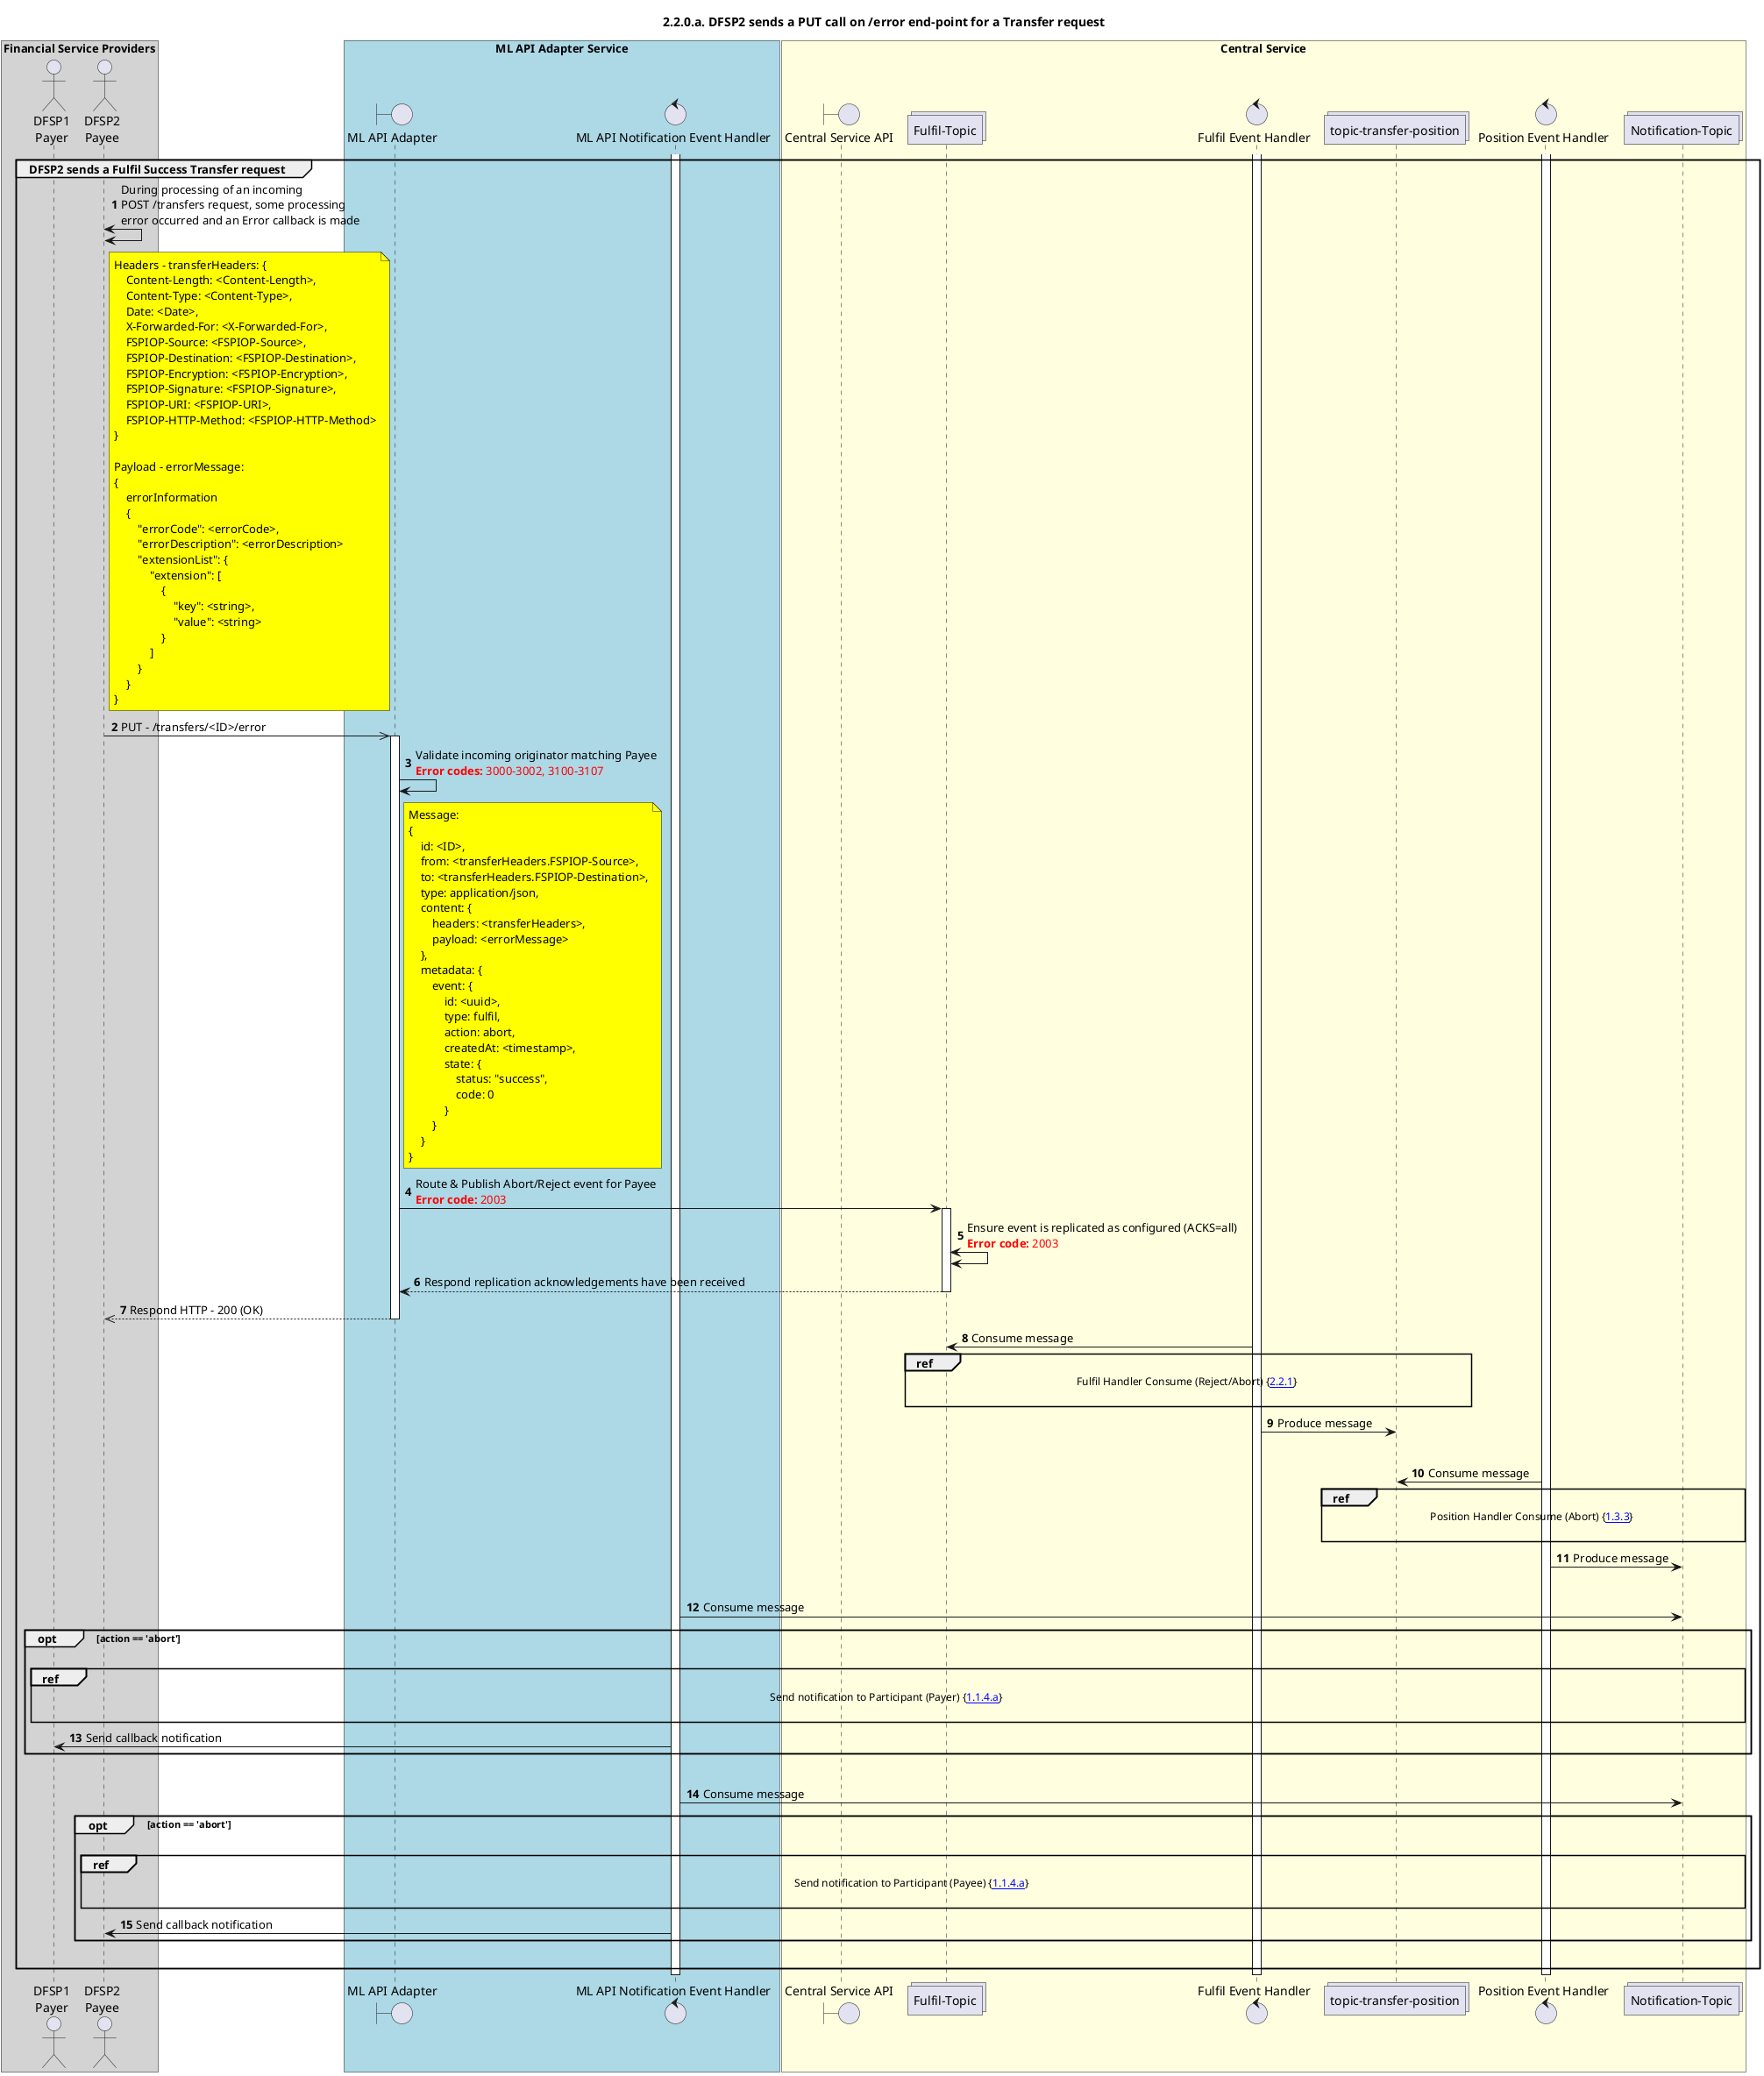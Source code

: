 /'*****
 License
 --------------
 Copyright © 2017 Bill & Melinda Gates Foundation
 The Mojaloop files are made available by the Bill & Melinda Gates Foundation under the Apache License, Version 2.0 (the "License") and you may not use these files except in compliance with the License. You may obtain a copy of the License at
 http://www.apache.org/licenses/LICENSE-2.0
 Unless required by applicable law or agreed to in writing, the Mojaloop files are distributed on an "AS IS" BASIS, WITHOUT WARRANTIES OR CONDITIONS OF ANY KIND, either express or implied. See the License for the specific language governing permissions and limitations under the License.
 Contributors
 --------------
 This is the official list of the Mojaloop project contributors for this file.
 Names of the original copyright holders (individuals or organizations)
 should be listed with a '*' in the first column. People who have
 contributed from an organization can be listed under the organization
 that actually holds the copyright for their contributions (see the
 Gates Foundation organization for an example). Those individuals should have
 their names indented and be marked with a '-'. Email address can be added
 optionally within square brackets <email>.
 * Gates Foundation
 - Name Surname <name.surname@gatesfoundation.com>

 * Sam Kummary <sam@modusbox.com>
 --------------
******'/

@startuml
' declate title
title 2.2.0.a. DFSP2 sends a PUT call on /error end-point for a Transfer request

autonumber
' Actor Keys:
'   boundary - APIs/Interfaces, etc
'   collections - Kafka Topics
'   control - Kafka Consumers
'   entity - Database Access Objects
'   database - Database Persistance Store

' declare actors
actor "DFSP1\nPayer" as DFSP1
actor "DFSP2\nPayee" as DFSP2
boundary "ML API Adapter" as MLAPI
control "ML API Notification Event Handler" as NOTIFY_HANDLER
boundary "Central Service API" as CSAPI
collections "Fulfil-Topic" as TOPIC_FULFIL
control "Fulfil Event Handler" as FULF_HANDLER
collections "topic-transfer-position" as TOPIC_TRANSFER_POSITION
control "Position Event Handler" as POS_HANDLER
collections "Notification-Topic" as TOPIC_NOTIFICATIONS

box "Financial Service Providers" #lightGray
	participant DFSP1
	participant DFSP2
end box

box "ML API Adapter Service" #LightBlue
	participant MLAPI
	participant NOTIFY_HANDLER
end box

box "Central Service" #LightYellow
    participant CSAPI
	participant TOPIC_FULFIL
    participant FULF_HANDLER
    participant TOPIC_TRANSFER_POSITION
    participant POS_HANDLER
    participant TOPIC_NOTIFICATIONS
end box

' start flow
activate NOTIFY_HANDLER
activate FULF_HANDLER
activate POS_HANDLER
group DFSP2 sends a Fulfil Success Transfer request
    DFSP2 <-> DFSP2: During processing of an incoming\nPOST /transfers request, some processing\nerror occurred and an Error callback is made
    note right of DFSP2 #yellow
        Headers - transferHeaders: {
            Content-Length: <Content-Length>,
            Content-Type: <Content-Type>,
            Date: <Date>,
            X-Forwarded-For: <X-Forwarded-For>,
            FSPIOP-Source: <FSPIOP-Source>,
            FSPIOP-Destination: <FSPIOP-Destination>,
            FSPIOP-Encryption: <FSPIOP-Encryption>,
            FSPIOP-Signature: <FSPIOP-Signature>,
            FSPIOP-URI: <FSPIOP-URI>,
            FSPIOP-HTTP-Method: <FSPIOP-HTTP-Method>
        }

        Payload - errorMessage:
        {
            errorInformation
            {
                "errorCode": <errorCode>,
                "errorDescription": <errorDescription>
                "extensionList": {
                    "extension": [
                        {
                            "key": <string>,
                            "value": <string>
                        }
                    ]
                }
            }
        }
    end note
    DFSP2 ->> MLAPI: PUT - /transfers/<ID>/error
    activate MLAPI
    MLAPI -> MLAPI: Validate incoming originator matching Payee\n<color #FF0000><b>Error codes:</b> 3000-3002, 3100-3107</color>
    note right of MLAPI #yellow
        Message:
        {
            id: <ID>,
            from: <transferHeaders.FSPIOP-Source>,
            to: <transferHeaders.FSPIOP-Destination>,
            type: application/json,
            content: {
                headers: <transferHeaders>,
                payload: <errorMessage>
            },
            metadata: {
                event: {
                    id: <uuid>,
                    type: fulfil,
                    action: abort,
                    createdAt: <timestamp>,
                    state: {
                        status: "success",
                        code: 0
                    }
                }
            }
        }
    end note
    MLAPI -> TOPIC_FULFIL: Route & Publish Abort/Reject event for Payee\n<color #FF0000><b>Error code:</b> 2003</color>
    activate TOPIC_FULFIL
    TOPIC_FULFIL <-> TOPIC_FULFIL: Ensure event is replicated as configured (ACKS=all)\n<color #FF0000><b>Error code:</b> 2003</color>
    TOPIC_FULFIL --> MLAPI: Respond replication acknowledgements have been received
    deactivate TOPIC_FULFIL
    MLAPI -->> DFSP2: Respond HTTP - 200 (OK)
    deactivate MLAPI
    TOPIC_FULFIL <- FULF_HANDLER: Consume message
    ref over TOPIC_FULFIL, TOPIC_TRANSFER_POSITION: Fulfil Handler Consume (Reject/Abort) {[[https://github.com/mojaloop/docs/blob/master/Diagrams/SequenceDiagrams/seq-reject-2.2.1.svg 2.2.1]]} \n
    FULF_HANDLER -> TOPIC_TRANSFER_POSITION: Produce message
    |||
    TOPIC_TRANSFER_POSITION <- POS_HANDLER: Consume message
    ref over TOPIC_TRANSFER_POSITION, TOPIC_NOTIFICATIONS:  Position Handler Consume (Abort) {[[https://github.com/mojaloop/docs/blob/master/Diagrams/SequenceDiagrams/seq-position-1.3.3-abort.svg 1.3.3]]} \n
    POS_HANDLER -> TOPIC_NOTIFICATIONS: Produce message
    |||
    TOPIC_NOTIFICATIONS <- NOTIFY_HANDLER: Consume message
    opt action == 'abort'
        |||
        ref over DFSP1, TOPIC_NOTIFICATIONS: Send notification to Participant (Payer) {[[https://github.com/mojaloop/docs/blob/master/Diagrams/SequenceDiagrams/seq-prepare-1.1.4.a.svg 1.1.4.a]]} \n
        NOTIFY_HANDLER -> DFSP1: Send callback notification
    end
    |||
    TOPIC_NOTIFICATIONS <- NOTIFY_HANDLER: Consume message
    opt action == 'abort'
        |||
        ref over DFSP2, TOPIC_NOTIFICATIONS: Send notification to Participant (Payee) {[[https://github.com/mojaloop/docs/blob/master/Diagrams/SequenceDiagrams/seq-prepare-1.1.4.a.svg 1.1.4.a]]} \n
        NOTIFY_HANDLER -> DFSP2: Send callback notification
    end
    |||
end
deactivate POS_HANDLER
deactivate FULF_HANDLER
deactivate NOTIFY_HANDLER
@enduml